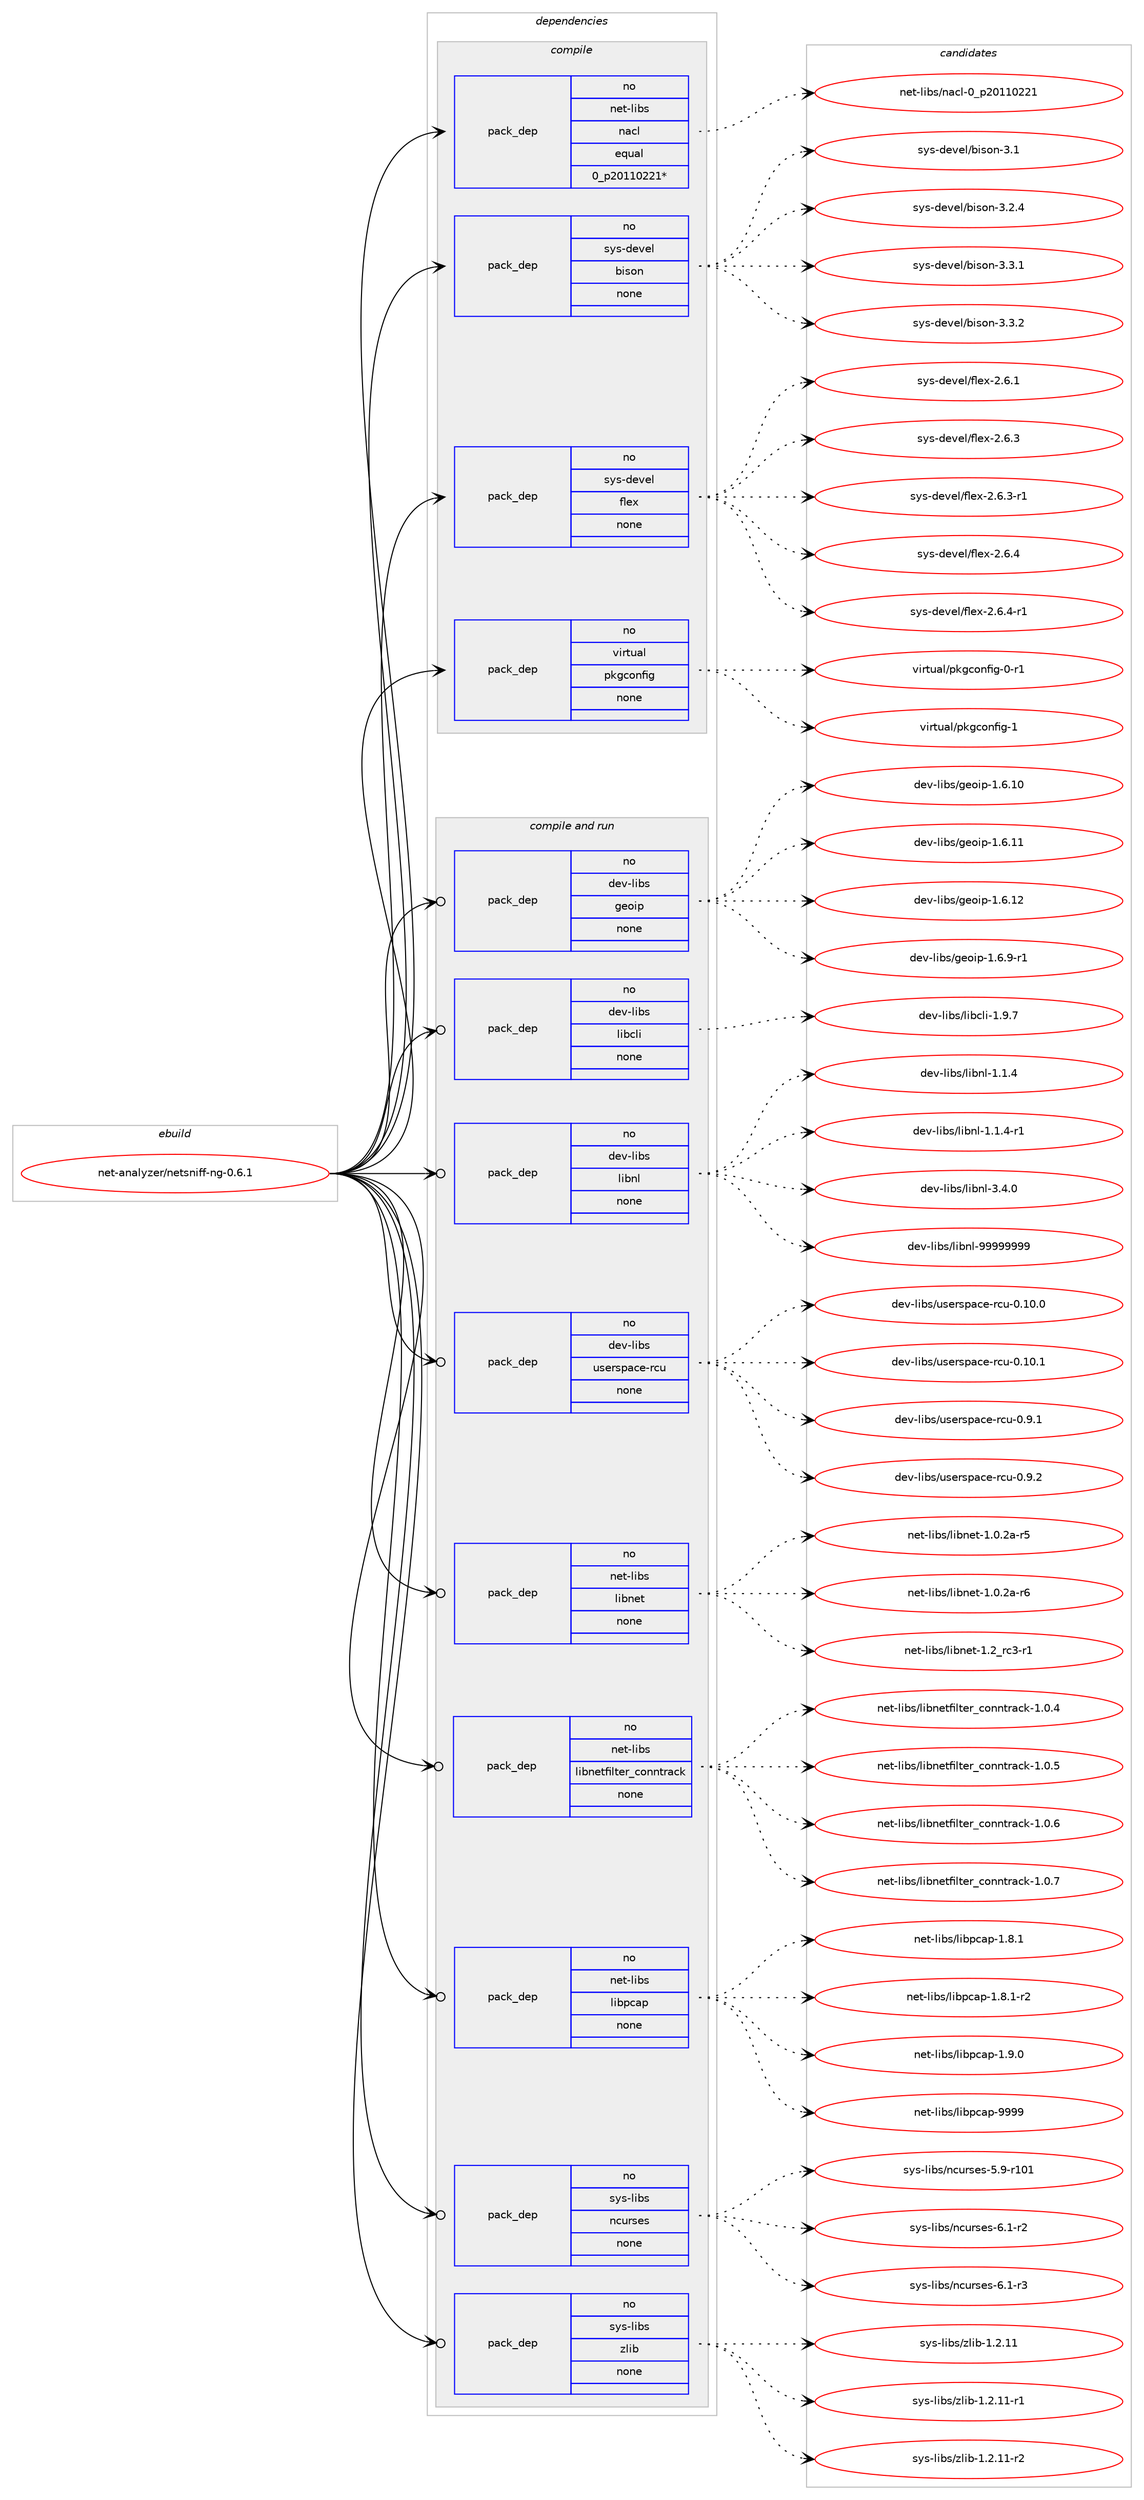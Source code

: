 digraph prolog {

# *************
# Graph options
# *************

newrank=true;
concentrate=true;
compound=true;
graph [rankdir=LR,fontname=Helvetica,fontsize=10,ranksep=1.5];#, ranksep=2.5, nodesep=0.2];
edge  [arrowhead=vee];
node  [fontname=Helvetica,fontsize=10];

# **********
# The ebuild
# **********

subgraph cluster_leftcol {
color=gray;
rank=same;
label=<<i>ebuild</i>>;
id [label="net-analyzer/netsniff-ng-0.6.1", color=red, width=4, href="../net-analyzer/netsniff-ng-0.6.1.svg"];
}

# ****************
# The dependencies
# ****************

subgraph cluster_midcol {
color=gray;
label=<<i>dependencies</i>>;
subgraph cluster_compile {
fillcolor="#eeeeee";
style=filled;
label=<<i>compile</i>>;
subgraph pack1176844 {
dependency1645894 [label=<<TABLE BORDER="0" CELLBORDER="1" CELLSPACING="0" CELLPADDING="4" WIDTH="220"><TR><TD ROWSPAN="6" CELLPADDING="30">pack_dep</TD></TR><TR><TD WIDTH="110">no</TD></TR><TR><TD>net-libs</TD></TR><TR><TD>nacl</TD></TR><TR><TD>equal</TD></TR><TR><TD>0_p20110221*</TD></TR></TABLE>>, shape=none, color=blue];
}
id:e -> dependency1645894:w [weight=20,style="solid",arrowhead="vee"];
subgraph pack1176845 {
dependency1645895 [label=<<TABLE BORDER="0" CELLBORDER="1" CELLSPACING="0" CELLPADDING="4" WIDTH="220"><TR><TD ROWSPAN="6" CELLPADDING="30">pack_dep</TD></TR><TR><TD WIDTH="110">no</TD></TR><TR><TD>sys-devel</TD></TR><TR><TD>bison</TD></TR><TR><TD>none</TD></TR><TR><TD></TD></TR></TABLE>>, shape=none, color=blue];
}
id:e -> dependency1645895:w [weight=20,style="solid",arrowhead="vee"];
subgraph pack1176846 {
dependency1645896 [label=<<TABLE BORDER="0" CELLBORDER="1" CELLSPACING="0" CELLPADDING="4" WIDTH="220"><TR><TD ROWSPAN="6" CELLPADDING="30">pack_dep</TD></TR><TR><TD WIDTH="110">no</TD></TR><TR><TD>sys-devel</TD></TR><TR><TD>flex</TD></TR><TR><TD>none</TD></TR><TR><TD></TD></TR></TABLE>>, shape=none, color=blue];
}
id:e -> dependency1645896:w [weight=20,style="solid",arrowhead="vee"];
subgraph pack1176847 {
dependency1645897 [label=<<TABLE BORDER="0" CELLBORDER="1" CELLSPACING="0" CELLPADDING="4" WIDTH="220"><TR><TD ROWSPAN="6" CELLPADDING="30">pack_dep</TD></TR><TR><TD WIDTH="110">no</TD></TR><TR><TD>virtual</TD></TR><TR><TD>pkgconfig</TD></TR><TR><TD>none</TD></TR><TR><TD></TD></TR></TABLE>>, shape=none, color=blue];
}
id:e -> dependency1645897:w [weight=20,style="solid",arrowhead="vee"];
}
subgraph cluster_compileandrun {
fillcolor="#eeeeee";
style=filled;
label=<<i>compile and run</i>>;
subgraph pack1176848 {
dependency1645898 [label=<<TABLE BORDER="0" CELLBORDER="1" CELLSPACING="0" CELLPADDING="4" WIDTH="220"><TR><TD ROWSPAN="6" CELLPADDING="30">pack_dep</TD></TR><TR><TD WIDTH="110">no</TD></TR><TR><TD>dev-libs</TD></TR><TR><TD>geoip</TD></TR><TR><TD>none</TD></TR><TR><TD></TD></TR></TABLE>>, shape=none, color=blue];
}
id:e -> dependency1645898:w [weight=20,style="solid",arrowhead="odotvee"];
subgraph pack1176849 {
dependency1645899 [label=<<TABLE BORDER="0" CELLBORDER="1" CELLSPACING="0" CELLPADDING="4" WIDTH="220"><TR><TD ROWSPAN="6" CELLPADDING="30">pack_dep</TD></TR><TR><TD WIDTH="110">no</TD></TR><TR><TD>dev-libs</TD></TR><TR><TD>libcli</TD></TR><TR><TD>none</TD></TR><TR><TD></TD></TR></TABLE>>, shape=none, color=blue];
}
id:e -> dependency1645899:w [weight=20,style="solid",arrowhead="odotvee"];
subgraph pack1176850 {
dependency1645900 [label=<<TABLE BORDER="0" CELLBORDER="1" CELLSPACING="0" CELLPADDING="4" WIDTH="220"><TR><TD ROWSPAN="6" CELLPADDING="30">pack_dep</TD></TR><TR><TD WIDTH="110">no</TD></TR><TR><TD>dev-libs</TD></TR><TR><TD>libnl</TD></TR><TR><TD>none</TD></TR><TR><TD></TD></TR></TABLE>>, shape=none, color=blue];
}
id:e -> dependency1645900:w [weight=20,style="solid",arrowhead="odotvee"];
subgraph pack1176851 {
dependency1645901 [label=<<TABLE BORDER="0" CELLBORDER="1" CELLSPACING="0" CELLPADDING="4" WIDTH="220"><TR><TD ROWSPAN="6" CELLPADDING="30">pack_dep</TD></TR><TR><TD WIDTH="110">no</TD></TR><TR><TD>dev-libs</TD></TR><TR><TD>userspace-rcu</TD></TR><TR><TD>none</TD></TR><TR><TD></TD></TR></TABLE>>, shape=none, color=blue];
}
id:e -> dependency1645901:w [weight=20,style="solid",arrowhead="odotvee"];
subgraph pack1176852 {
dependency1645902 [label=<<TABLE BORDER="0" CELLBORDER="1" CELLSPACING="0" CELLPADDING="4" WIDTH="220"><TR><TD ROWSPAN="6" CELLPADDING="30">pack_dep</TD></TR><TR><TD WIDTH="110">no</TD></TR><TR><TD>net-libs</TD></TR><TR><TD>libnet</TD></TR><TR><TD>none</TD></TR><TR><TD></TD></TR></TABLE>>, shape=none, color=blue];
}
id:e -> dependency1645902:w [weight=20,style="solid",arrowhead="odotvee"];
subgraph pack1176853 {
dependency1645903 [label=<<TABLE BORDER="0" CELLBORDER="1" CELLSPACING="0" CELLPADDING="4" WIDTH="220"><TR><TD ROWSPAN="6" CELLPADDING="30">pack_dep</TD></TR><TR><TD WIDTH="110">no</TD></TR><TR><TD>net-libs</TD></TR><TR><TD>libnetfilter_conntrack</TD></TR><TR><TD>none</TD></TR><TR><TD></TD></TR></TABLE>>, shape=none, color=blue];
}
id:e -> dependency1645903:w [weight=20,style="solid",arrowhead="odotvee"];
subgraph pack1176854 {
dependency1645904 [label=<<TABLE BORDER="0" CELLBORDER="1" CELLSPACING="0" CELLPADDING="4" WIDTH="220"><TR><TD ROWSPAN="6" CELLPADDING="30">pack_dep</TD></TR><TR><TD WIDTH="110">no</TD></TR><TR><TD>net-libs</TD></TR><TR><TD>libpcap</TD></TR><TR><TD>none</TD></TR><TR><TD></TD></TR></TABLE>>, shape=none, color=blue];
}
id:e -> dependency1645904:w [weight=20,style="solid",arrowhead="odotvee"];
subgraph pack1176855 {
dependency1645905 [label=<<TABLE BORDER="0" CELLBORDER="1" CELLSPACING="0" CELLPADDING="4" WIDTH="220"><TR><TD ROWSPAN="6" CELLPADDING="30">pack_dep</TD></TR><TR><TD WIDTH="110">no</TD></TR><TR><TD>sys-libs</TD></TR><TR><TD>ncurses</TD></TR><TR><TD>none</TD></TR><TR><TD></TD></TR></TABLE>>, shape=none, color=blue];
}
id:e -> dependency1645905:w [weight=20,style="solid",arrowhead="odotvee"];
subgraph pack1176856 {
dependency1645906 [label=<<TABLE BORDER="0" CELLBORDER="1" CELLSPACING="0" CELLPADDING="4" WIDTH="220"><TR><TD ROWSPAN="6" CELLPADDING="30">pack_dep</TD></TR><TR><TD WIDTH="110">no</TD></TR><TR><TD>sys-libs</TD></TR><TR><TD>zlib</TD></TR><TR><TD>none</TD></TR><TR><TD></TD></TR></TABLE>>, shape=none, color=blue];
}
id:e -> dependency1645906:w [weight=20,style="solid",arrowhead="odotvee"];
}
subgraph cluster_run {
fillcolor="#eeeeee";
style=filled;
label=<<i>run</i>>;
}
}

# **************
# The candidates
# **************

subgraph cluster_choices {
rank=same;
color=gray;
label=<<i>candidates</i>>;

subgraph choice1176844 {
color=black;
nodesep=1;
choice11010111645108105981154711097991084548951125048494948505049 [label="net-libs/nacl-0_p20110221", color=red, width=4,href="../net-libs/nacl-0_p20110221.svg"];
dependency1645894:e -> choice11010111645108105981154711097991084548951125048494948505049:w [style=dotted,weight="100"];
}
subgraph choice1176845 {
color=black;
nodesep=1;
choice11512111545100101118101108479810511511111045514649 [label="sys-devel/bison-3.1", color=red, width=4,href="../sys-devel/bison-3.1.svg"];
choice115121115451001011181011084798105115111110455146504652 [label="sys-devel/bison-3.2.4", color=red, width=4,href="../sys-devel/bison-3.2.4.svg"];
choice115121115451001011181011084798105115111110455146514649 [label="sys-devel/bison-3.3.1", color=red, width=4,href="../sys-devel/bison-3.3.1.svg"];
choice115121115451001011181011084798105115111110455146514650 [label="sys-devel/bison-3.3.2", color=red, width=4,href="../sys-devel/bison-3.3.2.svg"];
dependency1645895:e -> choice11512111545100101118101108479810511511111045514649:w [style=dotted,weight="100"];
dependency1645895:e -> choice115121115451001011181011084798105115111110455146504652:w [style=dotted,weight="100"];
dependency1645895:e -> choice115121115451001011181011084798105115111110455146514649:w [style=dotted,weight="100"];
dependency1645895:e -> choice115121115451001011181011084798105115111110455146514650:w [style=dotted,weight="100"];
}
subgraph choice1176846 {
color=black;
nodesep=1;
choice1151211154510010111810110847102108101120455046544649 [label="sys-devel/flex-2.6.1", color=red, width=4,href="../sys-devel/flex-2.6.1.svg"];
choice1151211154510010111810110847102108101120455046544651 [label="sys-devel/flex-2.6.3", color=red, width=4,href="../sys-devel/flex-2.6.3.svg"];
choice11512111545100101118101108471021081011204550465446514511449 [label="sys-devel/flex-2.6.3-r1", color=red, width=4,href="../sys-devel/flex-2.6.3-r1.svg"];
choice1151211154510010111810110847102108101120455046544652 [label="sys-devel/flex-2.6.4", color=red, width=4,href="../sys-devel/flex-2.6.4.svg"];
choice11512111545100101118101108471021081011204550465446524511449 [label="sys-devel/flex-2.6.4-r1", color=red, width=4,href="../sys-devel/flex-2.6.4-r1.svg"];
dependency1645896:e -> choice1151211154510010111810110847102108101120455046544649:w [style=dotted,weight="100"];
dependency1645896:e -> choice1151211154510010111810110847102108101120455046544651:w [style=dotted,weight="100"];
dependency1645896:e -> choice11512111545100101118101108471021081011204550465446514511449:w [style=dotted,weight="100"];
dependency1645896:e -> choice1151211154510010111810110847102108101120455046544652:w [style=dotted,weight="100"];
dependency1645896:e -> choice11512111545100101118101108471021081011204550465446524511449:w [style=dotted,weight="100"];
}
subgraph choice1176847 {
color=black;
nodesep=1;
choice11810511411611797108471121071039911111010210510345484511449 [label="virtual/pkgconfig-0-r1", color=red, width=4,href="../virtual/pkgconfig-0-r1.svg"];
choice1181051141161179710847112107103991111101021051034549 [label="virtual/pkgconfig-1", color=red, width=4,href="../virtual/pkgconfig-1.svg"];
dependency1645897:e -> choice11810511411611797108471121071039911111010210510345484511449:w [style=dotted,weight="100"];
dependency1645897:e -> choice1181051141161179710847112107103991111101021051034549:w [style=dotted,weight="100"];
}
subgraph choice1176848 {
color=black;
nodesep=1;
choice10010111845108105981154710310111110511245494654464948 [label="dev-libs/geoip-1.6.10", color=red, width=4,href="../dev-libs/geoip-1.6.10.svg"];
choice10010111845108105981154710310111110511245494654464949 [label="dev-libs/geoip-1.6.11", color=red, width=4,href="../dev-libs/geoip-1.6.11.svg"];
choice10010111845108105981154710310111110511245494654464950 [label="dev-libs/geoip-1.6.12", color=red, width=4,href="../dev-libs/geoip-1.6.12.svg"];
choice1001011184510810598115471031011111051124549465446574511449 [label="dev-libs/geoip-1.6.9-r1", color=red, width=4,href="../dev-libs/geoip-1.6.9-r1.svg"];
dependency1645898:e -> choice10010111845108105981154710310111110511245494654464948:w [style=dotted,weight="100"];
dependency1645898:e -> choice10010111845108105981154710310111110511245494654464949:w [style=dotted,weight="100"];
dependency1645898:e -> choice10010111845108105981154710310111110511245494654464950:w [style=dotted,weight="100"];
dependency1645898:e -> choice1001011184510810598115471031011111051124549465446574511449:w [style=dotted,weight="100"];
}
subgraph choice1176849 {
color=black;
nodesep=1;
choice1001011184510810598115471081059899108105454946574655 [label="dev-libs/libcli-1.9.7", color=red, width=4,href="../dev-libs/libcli-1.9.7.svg"];
dependency1645899:e -> choice1001011184510810598115471081059899108105454946574655:w [style=dotted,weight="100"];
}
subgraph choice1176850 {
color=black;
nodesep=1;
choice10010111845108105981154710810598110108454946494652 [label="dev-libs/libnl-1.1.4", color=red, width=4,href="../dev-libs/libnl-1.1.4.svg"];
choice100101118451081059811547108105981101084549464946524511449 [label="dev-libs/libnl-1.1.4-r1", color=red, width=4,href="../dev-libs/libnl-1.1.4-r1.svg"];
choice10010111845108105981154710810598110108455146524648 [label="dev-libs/libnl-3.4.0", color=red, width=4,href="../dev-libs/libnl-3.4.0.svg"];
choice10010111845108105981154710810598110108455757575757575757 [label="dev-libs/libnl-99999999", color=red, width=4,href="../dev-libs/libnl-99999999.svg"];
dependency1645900:e -> choice10010111845108105981154710810598110108454946494652:w [style=dotted,weight="100"];
dependency1645900:e -> choice100101118451081059811547108105981101084549464946524511449:w [style=dotted,weight="100"];
dependency1645900:e -> choice10010111845108105981154710810598110108455146524648:w [style=dotted,weight="100"];
dependency1645900:e -> choice10010111845108105981154710810598110108455757575757575757:w [style=dotted,weight="100"];
}
subgraph choice1176851 {
color=black;
nodesep=1;
choice1001011184510810598115471171151011141151129799101451149911745484649484648 [label="dev-libs/userspace-rcu-0.10.0", color=red, width=4,href="../dev-libs/userspace-rcu-0.10.0.svg"];
choice1001011184510810598115471171151011141151129799101451149911745484649484649 [label="dev-libs/userspace-rcu-0.10.1", color=red, width=4,href="../dev-libs/userspace-rcu-0.10.1.svg"];
choice10010111845108105981154711711510111411511297991014511499117454846574649 [label="dev-libs/userspace-rcu-0.9.1", color=red, width=4,href="../dev-libs/userspace-rcu-0.9.1.svg"];
choice10010111845108105981154711711510111411511297991014511499117454846574650 [label="dev-libs/userspace-rcu-0.9.2", color=red, width=4,href="../dev-libs/userspace-rcu-0.9.2.svg"];
dependency1645901:e -> choice1001011184510810598115471171151011141151129799101451149911745484649484648:w [style=dotted,weight="100"];
dependency1645901:e -> choice1001011184510810598115471171151011141151129799101451149911745484649484649:w [style=dotted,weight="100"];
dependency1645901:e -> choice10010111845108105981154711711510111411511297991014511499117454846574649:w [style=dotted,weight="100"];
dependency1645901:e -> choice10010111845108105981154711711510111411511297991014511499117454846574650:w [style=dotted,weight="100"];
}
subgraph choice1176852 {
color=black;
nodesep=1;
choice11010111645108105981154710810598110101116454946484650974511453 [label="net-libs/libnet-1.0.2a-r5", color=red, width=4,href="../net-libs/libnet-1.0.2a-r5.svg"];
choice11010111645108105981154710810598110101116454946484650974511454 [label="net-libs/libnet-1.0.2a-r6", color=red, width=4,href="../net-libs/libnet-1.0.2a-r6.svg"];
choice11010111645108105981154710810598110101116454946509511499514511449 [label="net-libs/libnet-1.2_rc3-r1", color=red, width=4,href="../net-libs/libnet-1.2_rc3-r1.svg"];
dependency1645902:e -> choice11010111645108105981154710810598110101116454946484650974511453:w [style=dotted,weight="100"];
dependency1645902:e -> choice11010111645108105981154710810598110101116454946484650974511454:w [style=dotted,weight="100"];
dependency1645902:e -> choice11010111645108105981154710810598110101116454946509511499514511449:w [style=dotted,weight="100"];
}
subgraph choice1176853 {
color=black;
nodesep=1;
choice1101011164510810598115471081059811010111610210510811610111495991111101101161149799107454946484652 [label="net-libs/libnetfilter_conntrack-1.0.4", color=red, width=4,href="../net-libs/libnetfilter_conntrack-1.0.4.svg"];
choice1101011164510810598115471081059811010111610210510811610111495991111101101161149799107454946484653 [label="net-libs/libnetfilter_conntrack-1.0.5", color=red, width=4,href="../net-libs/libnetfilter_conntrack-1.0.5.svg"];
choice1101011164510810598115471081059811010111610210510811610111495991111101101161149799107454946484654 [label="net-libs/libnetfilter_conntrack-1.0.6", color=red, width=4,href="../net-libs/libnetfilter_conntrack-1.0.6.svg"];
choice1101011164510810598115471081059811010111610210510811610111495991111101101161149799107454946484655 [label="net-libs/libnetfilter_conntrack-1.0.7", color=red, width=4,href="../net-libs/libnetfilter_conntrack-1.0.7.svg"];
dependency1645903:e -> choice1101011164510810598115471081059811010111610210510811610111495991111101101161149799107454946484652:w [style=dotted,weight="100"];
dependency1645903:e -> choice1101011164510810598115471081059811010111610210510811610111495991111101101161149799107454946484653:w [style=dotted,weight="100"];
dependency1645903:e -> choice1101011164510810598115471081059811010111610210510811610111495991111101101161149799107454946484654:w [style=dotted,weight="100"];
dependency1645903:e -> choice1101011164510810598115471081059811010111610210510811610111495991111101101161149799107454946484655:w [style=dotted,weight="100"];
}
subgraph choice1176854 {
color=black;
nodesep=1;
choice110101116451081059811547108105981129997112454946564649 [label="net-libs/libpcap-1.8.1", color=red, width=4,href="../net-libs/libpcap-1.8.1.svg"];
choice1101011164510810598115471081059811299971124549465646494511450 [label="net-libs/libpcap-1.8.1-r2", color=red, width=4,href="../net-libs/libpcap-1.8.1-r2.svg"];
choice110101116451081059811547108105981129997112454946574648 [label="net-libs/libpcap-1.9.0", color=red, width=4,href="../net-libs/libpcap-1.9.0.svg"];
choice1101011164510810598115471081059811299971124557575757 [label="net-libs/libpcap-9999", color=red, width=4,href="../net-libs/libpcap-9999.svg"];
dependency1645904:e -> choice110101116451081059811547108105981129997112454946564649:w [style=dotted,weight="100"];
dependency1645904:e -> choice1101011164510810598115471081059811299971124549465646494511450:w [style=dotted,weight="100"];
dependency1645904:e -> choice110101116451081059811547108105981129997112454946574648:w [style=dotted,weight="100"];
dependency1645904:e -> choice1101011164510810598115471081059811299971124557575757:w [style=dotted,weight="100"];
}
subgraph choice1176855 {
color=black;
nodesep=1;
choice115121115451081059811547110991171141151011154553465745114494849 [label="sys-libs/ncurses-5.9-r101", color=red, width=4,href="../sys-libs/ncurses-5.9-r101.svg"];
choice11512111545108105981154711099117114115101115455446494511450 [label="sys-libs/ncurses-6.1-r2", color=red, width=4,href="../sys-libs/ncurses-6.1-r2.svg"];
choice11512111545108105981154711099117114115101115455446494511451 [label="sys-libs/ncurses-6.1-r3", color=red, width=4,href="../sys-libs/ncurses-6.1-r3.svg"];
dependency1645905:e -> choice115121115451081059811547110991171141151011154553465745114494849:w [style=dotted,weight="100"];
dependency1645905:e -> choice11512111545108105981154711099117114115101115455446494511450:w [style=dotted,weight="100"];
dependency1645905:e -> choice11512111545108105981154711099117114115101115455446494511451:w [style=dotted,weight="100"];
}
subgraph choice1176856 {
color=black;
nodesep=1;
choice1151211154510810598115471221081059845494650464949 [label="sys-libs/zlib-1.2.11", color=red, width=4,href="../sys-libs/zlib-1.2.11.svg"];
choice11512111545108105981154712210810598454946504649494511449 [label="sys-libs/zlib-1.2.11-r1", color=red, width=4,href="../sys-libs/zlib-1.2.11-r1.svg"];
choice11512111545108105981154712210810598454946504649494511450 [label="sys-libs/zlib-1.2.11-r2", color=red, width=4,href="../sys-libs/zlib-1.2.11-r2.svg"];
dependency1645906:e -> choice1151211154510810598115471221081059845494650464949:w [style=dotted,weight="100"];
dependency1645906:e -> choice11512111545108105981154712210810598454946504649494511449:w [style=dotted,weight="100"];
dependency1645906:e -> choice11512111545108105981154712210810598454946504649494511450:w [style=dotted,weight="100"];
}
}

}
